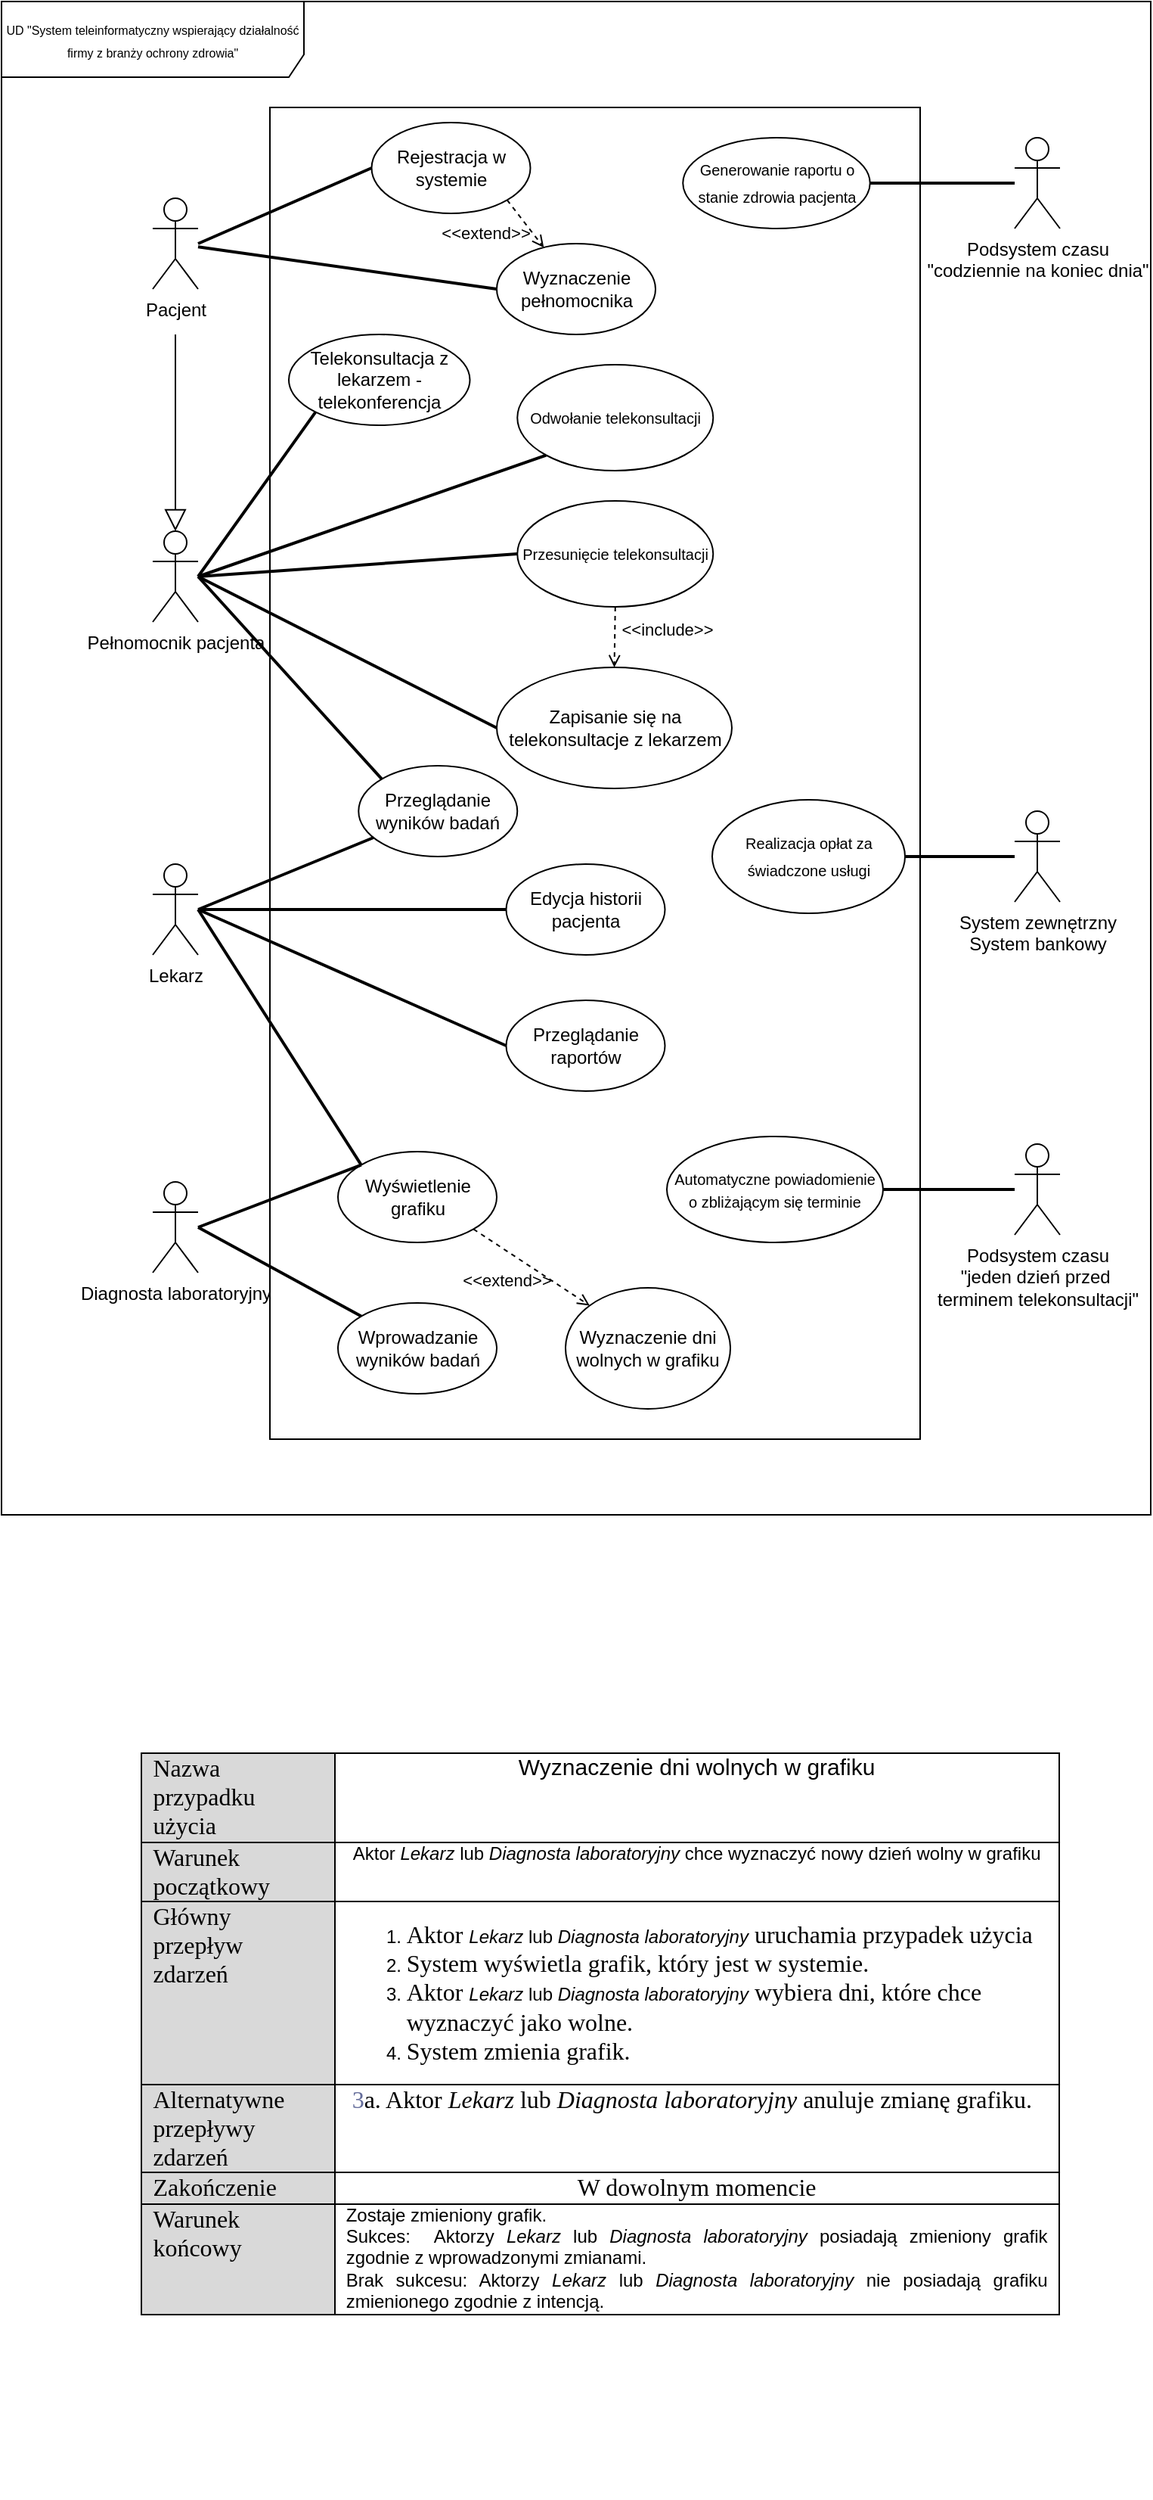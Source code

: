 <mxfile version="24.7.17">
  <diagram name="Strona-1" id="xKgC_s0tg24bXrROsBk1">
    <mxGraphModel dx="1256" dy="801" grid="1" gridSize="10" guides="1" tooltips="1" connect="1" arrows="1" fold="1" page="1" pageScale="1" pageWidth="827" pageHeight="1169" math="0" shadow="0">
      <root>
        <mxCell id="0" />
        <mxCell id="1" parent="0" />
        <mxCell id="y0VxGT4vFNQ9L-C-hIuM-1" value="&lt;font style=&quot;font-size: 8px;&quot;&gt;UD &quot;System teleinformatyczny wspierający działalność firmy z branży ochrony zdrowia&quot;&lt;/font&gt;" style="shape=umlFrame;whiteSpace=wrap;html=1;pointerEvents=0;recursiveResize=0;container=1;collapsible=0;width=200;height=50;align=center;" vertex="1" parent="1">
          <mxGeometry x="40" y="50" width="760" height="1000" as="geometry" />
        </mxCell>
        <mxCell id="y0VxGT4vFNQ9L-C-hIuM-2" value="Pełnomocnik pacjenta" style="shape=umlActor;verticalLabelPosition=bottom;verticalAlign=top;html=1;" vertex="1" parent="y0VxGT4vFNQ9L-C-hIuM-1">
          <mxGeometry x="100" y="350" width="30" height="60" as="geometry" />
        </mxCell>
        <mxCell id="y0VxGT4vFNQ9L-C-hIuM-3" value="Lekarz" style="shape=umlActor;verticalLabelPosition=bottom;verticalAlign=top;html=1;" vertex="1" parent="y0VxGT4vFNQ9L-C-hIuM-1">
          <mxGeometry x="100" y="570" width="30" height="60" as="geometry" />
        </mxCell>
        <mxCell id="y0VxGT4vFNQ9L-C-hIuM-4" value="System zewnętrzny&lt;br&gt;System bankowy" style="shape=umlActor;verticalLabelPosition=bottom;verticalAlign=top;html=1;" vertex="1" parent="y0VxGT4vFNQ9L-C-hIuM-1">
          <mxGeometry x="670" y="535" width="30" height="60" as="geometry" />
        </mxCell>
        <mxCell id="y0VxGT4vFNQ9L-C-hIuM-5" value="&lt;font style=&quot;font-size: 12px;&quot;&gt;Podsystem&lt;font style=&quot;font-size: 12px;&quot;&gt; czasu&lt;/font&gt;&lt;/font&gt;&lt;div&gt;&lt;font style=&quot;font-size: 12px;&quot;&gt;&lt;font style=&quot;font-size: 12px;&quot;&gt;&quot;jeden dzień przed&amp;nbsp;&lt;/font&gt;&lt;/font&gt;&lt;/div&gt;&lt;div&gt;&lt;font style=&quot;font-size: 12px;&quot;&gt;&lt;font style=&quot;font-size: 12px;&quot;&gt;terminem telekonsultacji&quot;&lt;/font&gt;&lt;/font&gt;&lt;/div&gt;" style="shape=umlActor;verticalLabelPosition=bottom;verticalAlign=top;html=1;" vertex="1" parent="y0VxGT4vFNQ9L-C-hIuM-1">
          <mxGeometry x="670" y="755" width="30" height="60" as="geometry" />
        </mxCell>
        <mxCell id="y0VxGT4vFNQ9L-C-hIuM-6" value="Diagnosta laboratoryjny" style="shape=umlActor;verticalLabelPosition=bottom;verticalAlign=top;html=1;" vertex="1" parent="y0VxGT4vFNQ9L-C-hIuM-1">
          <mxGeometry x="100" y="780" width="30" height="60" as="geometry" />
        </mxCell>
        <mxCell id="y0VxGT4vFNQ9L-C-hIuM-7" value="Pacjent" style="shape=umlActor;verticalLabelPosition=bottom;verticalAlign=top;html=1;" vertex="1" parent="y0VxGT4vFNQ9L-C-hIuM-1">
          <mxGeometry x="100" y="130" width="30" height="60" as="geometry" />
        </mxCell>
        <mxCell id="y0VxGT4vFNQ9L-C-hIuM-9" value="" style="html=1;whiteSpace=wrap;" vertex="1" parent="y0VxGT4vFNQ9L-C-hIuM-1">
          <mxGeometry x="177.5" y="70" width="430" height="880" as="geometry" />
        </mxCell>
        <mxCell id="y0VxGT4vFNQ9L-C-hIuM-10" value="&lt;font size=&quot;1&quot;&gt;Automatyczne powiadomienie o zbliżającym się terminie&lt;/font&gt;" style="ellipse;whiteSpace=wrap;html=1;" vertex="1" parent="y0VxGT4vFNQ9L-C-hIuM-1">
          <mxGeometry x="440" y="750" width="143" height="70" as="geometry" />
        </mxCell>
        <mxCell id="y0VxGT4vFNQ9L-C-hIuM-11" value="" style="endArrow=none;startArrow=none;endFill=0;startFill=0;endSize=8;html=1;verticalAlign=bottom;labelBackgroundColor=none;strokeWidth=2;rounded=0;exitX=1;exitY=0.5;exitDx=0;exitDy=0;" edge="1" parent="y0VxGT4vFNQ9L-C-hIuM-1" source="y0VxGT4vFNQ9L-C-hIuM-10" target="y0VxGT4vFNQ9L-C-hIuM-5">
          <mxGeometry width="160" relative="1" as="geometry">
            <mxPoint x="270" y="370" as="sourcePoint" />
            <mxPoint x="430" y="370" as="targetPoint" />
          </mxGeometry>
        </mxCell>
        <mxCell id="y0VxGT4vFNQ9L-C-hIuM-13" value="Wprowadzanie wyników badań" style="ellipse;whiteSpace=wrap;html=1;" vertex="1" parent="y0VxGT4vFNQ9L-C-hIuM-1">
          <mxGeometry x="222.5" y="860" width="105" height="60" as="geometry" />
        </mxCell>
        <mxCell id="y0VxGT4vFNQ9L-C-hIuM-14" value="Wyznaczenie pełnomocnika" style="ellipse;whiteSpace=wrap;html=1;" vertex="1" parent="y0VxGT4vFNQ9L-C-hIuM-1">
          <mxGeometry x="327.5" y="160" width="105" height="60" as="geometry" />
        </mxCell>
        <mxCell id="y0VxGT4vFNQ9L-C-hIuM-15" value="Przeglądanie raportów" style="ellipse;whiteSpace=wrap;html=1;" vertex="1" parent="y0VxGT4vFNQ9L-C-hIuM-1">
          <mxGeometry x="333.75" y="660" width="105" height="60" as="geometry" />
        </mxCell>
        <mxCell id="y0VxGT4vFNQ9L-C-hIuM-16" value="" style="endArrow=none;startArrow=none;endFill=0;startFill=0;endSize=8;html=1;verticalAlign=bottom;labelBackgroundColor=none;strokeWidth=2;rounded=0;entryX=0;entryY=0.5;entryDx=0;entryDy=0;" edge="1" parent="y0VxGT4vFNQ9L-C-hIuM-1" target="y0VxGT4vFNQ9L-C-hIuM-15">
          <mxGeometry width="160" relative="1" as="geometry">
            <mxPoint x="130" y="600" as="sourcePoint" />
            <mxPoint x="395" y="309" as="targetPoint" />
          </mxGeometry>
        </mxCell>
        <mxCell id="y0VxGT4vFNQ9L-C-hIuM-17" value="Wyznaczenie dni wolnych w grafiku" style="ellipse;whiteSpace=wrap;html=1;" vertex="1" parent="y0VxGT4vFNQ9L-C-hIuM-1">
          <mxGeometry x="373" y="850" width="109" height="80" as="geometry" />
        </mxCell>
        <mxCell id="y0VxGT4vFNQ9L-C-hIuM-18" value="Wyświetlenie grafiku" style="ellipse;whiteSpace=wrap;html=1;" vertex="1" parent="y0VxGT4vFNQ9L-C-hIuM-1">
          <mxGeometry x="222.5" y="760" width="105" height="60" as="geometry" />
        </mxCell>
        <mxCell id="y0VxGT4vFNQ9L-C-hIuM-19" value="Edycja historii pacjenta" style="ellipse;whiteSpace=wrap;html=1;" vertex="1" parent="y0VxGT4vFNQ9L-C-hIuM-1">
          <mxGeometry x="333.75" y="570" width="105" height="60" as="geometry" />
        </mxCell>
        <mxCell id="y0VxGT4vFNQ9L-C-hIuM-20" value="&lt;span style=&quot;text-align: start;&quot;&gt;&lt;font style=&quot;font-size: 10px;&quot; face=&quot;Helvetica&quot;&gt;Realizacja opłat za świadczone usługi&lt;/font&gt;&lt;/span&gt;&lt;span style=&quot;font-family: -webkit-standard; font-size: medium; text-align: start;&quot;&gt;&lt;/span&gt;" style="ellipse;whiteSpace=wrap;html=1;" vertex="1" parent="y0VxGT4vFNQ9L-C-hIuM-1">
          <mxGeometry x="470" y="527.5" width="127.5" height="75" as="geometry" />
        </mxCell>
        <mxCell id="y0VxGT4vFNQ9L-C-hIuM-21" value="" style="endArrow=none;startArrow=none;endFill=0;startFill=0;endSize=8;html=1;verticalAlign=bottom;labelBackgroundColor=none;strokeWidth=2;rounded=0;exitX=1;exitY=0.5;exitDx=0;exitDy=0;" edge="1" parent="y0VxGT4vFNQ9L-C-hIuM-1" source="y0VxGT4vFNQ9L-C-hIuM-20" target="y0VxGT4vFNQ9L-C-hIuM-4">
          <mxGeometry width="160" relative="1" as="geometry">
            <mxPoint x="475" y="290.5" as="sourcePoint" />
            <mxPoint x="700" y="290" as="targetPoint" />
          </mxGeometry>
        </mxCell>
        <mxCell id="y0VxGT4vFNQ9L-C-hIuM-22" value="Przeglądanie wyników badań" style="ellipse;whiteSpace=wrap;html=1;" vertex="1" parent="y0VxGT4vFNQ9L-C-hIuM-1">
          <mxGeometry x="236.13" y="505" width="105" height="60" as="geometry" />
        </mxCell>
        <mxCell id="y0VxGT4vFNQ9L-C-hIuM-23" value="" style="endArrow=none;startArrow=none;endFill=0;startFill=0;endSize=8;html=1;verticalAlign=bottom;labelBackgroundColor=none;strokeWidth=2;rounded=0;entryX=0;entryY=0;entryDx=0;entryDy=0;" edge="1" parent="y0VxGT4vFNQ9L-C-hIuM-1" target="y0VxGT4vFNQ9L-C-hIuM-18">
          <mxGeometry width="160" relative="1" as="geometry">
            <mxPoint x="130" y="600" as="sourcePoint" />
            <mxPoint x="435" y="545" as="targetPoint" />
          </mxGeometry>
        </mxCell>
        <mxCell id="y0VxGT4vFNQ9L-C-hIuM-25" value="" style="endArrow=none;startArrow=none;endFill=0;startFill=0;endSize=8;html=1;verticalAlign=bottom;labelBackgroundColor=none;strokeWidth=2;rounded=0;entryX=0;entryY=0.5;entryDx=0;entryDy=0;" edge="1" parent="y0VxGT4vFNQ9L-C-hIuM-1" target="y0VxGT4vFNQ9L-C-hIuM-19" source="y0VxGT4vFNQ9L-C-hIuM-3">
          <mxGeometry width="160" relative="1" as="geometry">
            <mxPoint x="120" y="780" as="sourcePoint" />
            <mxPoint x="365" y="320" as="targetPoint" />
          </mxGeometry>
        </mxCell>
        <mxCell id="y0VxGT4vFNQ9L-C-hIuM-27" value="" style="endArrow=none;startArrow=none;endFill=0;startFill=0;endSize=8;html=1;verticalAlign=bottom;labelBackgroundColor=none;strokeWidth=2;rounded=0;entryX=0;entryY=0;entryDx=0;entryDy=0;" edge="1" parent="y0VxGT4vFNQ9L-C-hIuM-1" target="y0VxGT4vFNQ9L-C-hIuM-13">
          <mxGeometry width="160" relative="1" as="geometry">
            <mxPoint x="130" y="810" as="sourcePoint" />
            <mxPoint x="260" y="700" as="targetPoint" />
          </mxGeometry>
        </mxCell>
        <mxCell id="y0VxGT4vFNQ9L-C-hIuM-28" value="&amp;lt;&amp;lt;extend&amp;gt;&amp;gt;" style="html=1;verticalAlign=bottom;labelBackgroundColor=none;endArrow=open;endFill=0;dashed=1;rounded=0;exitX=1;exitY=1;exitDx=0;exitDy=0;entryX=0;entryY=0;entryDx=0;entryDy=0;" edge="1" parent="y0VxGT4vFNQ9L-C-hIuM-1" source="y0VxGT4vFNQ9L-C-hIuM-18" target="y0VxGT4vFNQ9L-C-hIuM-17">
          <mxGeometry x="-0.095" y="-24" width="160" relative="1" as="geometry">
            <mxPoint x="270" y="290" as="sourcePoint" />
            <mxPoint x="430" y="290" as="targetPoint" />
            <mxPoint as="offset" />
          </mxGeometry>
        </mxCell>
        <mxCell id="y0VxGT4vFNQ9L-C-hIuM-30" value="&amp;lt;&amp;lt;include&amp;gt;&amp;gt;" style="html=1;verticalAlign=bottom;labelBackgroundColor=none;endArrow=open;endFill=0;dashed=1;rounded=0;entryX=0.5;entryY=0;entryDx=0;entryDy=0;exitX=0.5;exitY=1;exitDx=0;exitDy=0;" edge="1" parent="y0VxGT4vFNQ9L-C-hIuM-1" source="y0VxGT4vFNQ9L-C-hIuM-40" target="y0VxGT4vFNQ9L-C-hIuM-46">
          <mxGeometry x="0.183" y="34" width="160" relative="1" as="geometry">
            <mxPoint x="565.0" y="540" as="sourcePoint" />
            <mxPoint x="469" y="645" as="targetPoint" />
            <mxPoint as="offset" />
            <Array as="points" />
          </mxGeometry>
        </mxCell>
        <mxCell id="y0VxGT4vFNQ9L-C-hIuM-31" style="edgeStyle=orthogonalEdgeStyle;rounded=0;orthogonalLoop=1;jettySize=auto;html=1;exitX=0.5;exitY=1;exitDx=0;exitDy=0;" edge="1" parent="y0VxGT4vFNQ9L-C-hIuM-1" source="y0VxGT4vFNQ9L-C-hIuM-9" target="y0VxGT4vFNQ9L-C-hIuM-9">
          <mxGeometry relative="1" as="geometry" />
        </mxCell>
        <mxCell id="y0VxGT4vFNQ9L-C-hIuM-32" value="&lt;font style=&quot;font-size: 12px;&quot;&gt;Podsystem&lt;font style=&quot;font-size: 12px;&quot;&gt; czasu&lt;/font&gt;&lt;/font&gt;&lt;div&gt;&lt;font style=&quot;font-size: 12px;&quot;&gt;&lt;font style=&quot;font-size: 12px;&quot;&gt;&quot;codziennie na koniec dnia&quot;&lt;/font&gt;&lt;/font&gt;&lt;/div&gt;" style="shape=umlActor;verticalLabelPosition=bottom;verticalAlign=top;html=1;" vertex="1" parent="y0VxGT4vFNQ9L-C-hIuM-1">
          <mxGeometry x="670" y="90" width="30" height="60" as="geometry" />
        </mxCell>
        <mxCell id="y0VxGT4vFNQ9L-C-hIuM-33" value="&lt;font size=&quot;1&quot;&gt;Generowanie raportu o stanie zdrowia pacjenta&lt;/font&gt;&lt;span style=&quot;font-family: -webkit-standard; font-size: medium; text-align: start;&quot;&gt;&lt;/span&gt;" style="ellipse;whiteSpace=wrap;html=1;" vertex="1" parent="y0VxGT4vFNQ9L-C-hIuM-1">
          <mxGeometry x="450.62" y="90" width="123.75" height="60" as="geometry" />
        </mxCell>
        <mxCell id="y0VxGT4vFNQ9L-C-hIuM-34" value="" style="endArrow=none;startArrow=none;endFill=0;startFill=0;endSize=8;html=1;verticalAlign=bottom;labelBackgroundColor=none;strokeWidth=2;rounded=0;exitX=1;exitY=0.5;exitDx=0;exitDy=0;" edge="1" parent="y0VxGT4vFNQ9L-C-hIuM-1" source="y0VxGT4vFNQ9L-C-hIuM-33" target="y0VxGT4vFNQ9L-C-hIuM-32">
          <mxGeometry width="160" relative="1" as="geometry">
            <mxPoint x="547.5" y="779.66" as="sourcePoint" />
            <mxPoint x="668.5" y="779.66" as="targetPoint" />
          </mxGeometry>
        </mxCell>
        <mxCell id="y0VxGT4vFNQ9L-C-hIuM-39" value="" style="endArrow=none;startArrow=none;endFill=0;startFill=0;endSize=8;html=1;verticalAlign=bottom;labelBackgroundColor=none;strokeWidth=2;rounded=0;" edge="1" parent="y0VxGT4vFNQ9L-C-hIuM-1" target="y0VxGT4vFNQ9L-C-hIuM-22">
          <mxGeometry width="160" relative="1" as="geometry">
            <mxPoint x="130" y="600" as="sourcePoint" />
            <mxPoint x="320" y="750" as="targetPoint" />
          </mxGeometry>
        </mxCell>
        <mxCell id="y0VxGT4vFNQ9L-C-hIuM-40" value="&lt;font size=&quot;1&quot;&gt;Przesunięcie telekonsultacji&lt;/font&gt;" style="ellipse;whiteSpace=wrap;html=1;" vertex="1" parent="y0VxGT4vFNQ9L-C-hIuM-1">
          <mxGeometry x="341.13" y="330" width="129.5" height="70" as="geometry" />
        </mxCell>
        <mxCell id="y0VxGT4vFNQ9L-C-hIuM-42" value="Rejestracja w systemie" style="ellipse;whiteSpace=wrap;html=1;" vertex="1" parent="y0VxGT4vFNQ9L-C-hIuM-1">
          <mxGeometry x="244.75" y="80" width="105" height="60" as="geometry" />
        </mxCell>
        <mxCell id="y0VxGT4vFNQ9L-C-hIuM-43" value="" style="endArrow=none;startArrow=none;endFill=0;startFill=0;endSize=8;html=1;verticalAlign=bottom;labelBackgroundColor=none;strokeWidth=2;rounded=0;entryX=0;entryY=0.5;entryDx=0;entryDy=0;" edge="1" parent="y0VxGT4vFNQ9L-C-hIuM-1" target="y0VxGT4vFNQ9L-C-hIuM-42">
          <mxGeometry width="160" relative="1" as="geometry">
            <mxPoint x="130" y="160" as="sourcePoint" />
            <mxPoint x="318" y="509" as="targetPoint" />
            <Array as="points" />
          </mxGeometry>
        </mxCell>
        <mxCell id="y0VxGT4vFNQ9L-C-hIuM-44" value="&amp;lt;&amp;lt;extend&amp;gt;&amp;gt;" style="html=1;verticalAlign=bottom;labelBackgroundColor=none;endArrow=open;endFill=0;dashed=1;rounded=0;exitX=1;exitY=1;exitDx=0;exitDy=0;" edge="1" parent="y0VxGT4vFNQ9L-C-hIuM-1" source="y0VxGT4vFNQ9L-C-hIuM-42" target="y0VxGT4vFNQ9L-C-hIuM-14">
          <mxGeometry x="-0.224" y="-31" width="160" relative="1" as="geometry">
            <mxPoint x="313.334" y="320.005" as="sourcePoint" />
            <mxPoint x="285" y="820.02" as="targetPoint" />
            <mxPoint x="1" as="offset" />
          </mxGeometry>
        </mxCell>
        <mxCell id="y0VxGT4vFNQ9L-C-hIuM-45" value="" style="endArrow=block;endFill=0;endSize=12;html=1;rounded=0;" edge="1" parent="y0VxGT4vFNQ9L-C-hIuM-1" target="y0VxGT4vFNQ9L-C-hIuM-2">
          <mxGeometry width="160" relative="1" as="geometry">
            <mxPoint x="115" y="220" as="sourcePoint" />
            <mxPoint x="105" y="230" as="targetPoint" />
            <Array as="points" />
          </mxGeometry>
        </mxCell>
        <mxCell id="y0VxGT4vFNQ9L-C-hIuM-46" value="Zapisanie się na telekonsultacje z lekarzem" style="ellipse;whiteSpace=wrap;html=1;" vertex="1" parent="y0VxGT4vFNQ9L-C-hIuM-1">
          <mxGeometry x="327.5" y="440" width="155.5" height="80" as="geometry" />
        </mxCell>
        <mxCell id="y0VxGT4vFNQ9L-C-hIuM-52" value="Telekonsultacja z lekarzem - telekonferencja" style="ellipse;whiteSpace=wrap;html=1;" vertex="1" parent="y0VxGT4vFNQ9L-C-hIuM-1">
          <mxGeometry x="190" y="220" width="119.75" height="60" as="geometry" />
        </mxCell>
        <mxCell id="y0VxGT4vFNQ9L-C-hIuM-56" value="" style="endArrow=none;startArrow=none;endFill=0;startFill=0;endSize=8;html=1;verticalAlign=bottom;labelBackgroundColor=none;strokeWidth=2;rounded=0;entryX=0;entryY=0;entryDx=0;entryDy=0;" edge="1" parent="y0VxGT4vFNQ9L-C-hIuM-1" target="y0VxGT4vFNQ9L-C-hIuM-22">
          <mxGeometry width="160" relative="1" as="geometry">
            <mxPoint x="130" y="380" as="sourcePoint" />
            <mxPoint x="255" y="479" as="targetPoint" />
          </mxGeometry>
        </mxCell>
        <mxCell id="y0VxGT4vFNQ9L-C-hIuM-57" value="" style="endArrow=none;startArrow=none;endFill=0;startFill=0;endSize=8;html=1;verticalAlign=bottom;labelBackgroundColor=none;strokeWidth=2;rounded=0;entryX=0;entryY=0;entryDx=0;entryDy=0;" edge="1" parent="y0VxGT4vFNQ9L-C-hIuM-1" target="y0VxGT4vFNQ9L-C-hIuM-18">
          <mxGeometry width="160" relative="1" as="geometry">
            <mxPoint x="130" y="810" as="sourcePoint" />
            <mxPoint x="330" y="799" as="targetPoint" />
          </mxGeometry>
        </mxCell>
        <mxCell id="y0VxGT4vFNQ9L-C-hIuM-49" value="" style="endArrow=none;startArrow=none;endFill=0;startFill=0;endSize=8;html=1;verticalAlign=bottom;labelBackgroundColor=none;strokeWidth=2;rounded=0;entryX=0;entryY=0.5;entryDx=0;entryDy=0;" edge="1" parent="y0VxGT4vFNQ9L-C-hIuM-1" source="y0VxGT4vFNQ9L-C-hIuM-7" target="y0VxGT4vFNQ9L-C-hIuM-14">
          <mxGeometry width="160" relative="1" as="geometry">
            <mxPoint x="120" y="350" as="sourcePoint" />
            <mxPoint x="290" y="380" as="targetPoint" />
          </mxGeometry>
        </mxCell>
        <mxCell id="y0VxGT4vFNQ9L-C-hIuM-50" value="" style="endArrow=none;startArrow=none;endFill=0;startFill=0;endSize=8;html=1;verticalAlign=bottom;labelBackgroundColor=none;strokeWidth=2;rounded=0;entryX=0;entryY=0.5;entryDx=0;entryDy=0;" edge="1" parent="y0VxGT4vFNQ9L-C-hIuM-1" target="y0VxGT4vFNQ9L-C-hIuM-40">
          <mxGeometry width="160" relative="1" as="geometry">
            <mxPoint x="130" y="380" as="sourcePoint" />
            <mxPoint x="239" y="210" as="targetPoint" />
          </mxGeometry>
        </mxCell>
        <mxCell id="y0VxGT4vFNQ9L-C-hIuM-48" value="" style="endArrow=none;startArrow=none;endFill=0;startFill=0;endSize=8;html=1;verticalAlign=bottom;labelBackgroundColor=none;strokeWidth=2;rounded=0;entryX=0;entryY=0.5;entryDx=0;entryDy=0;" edge="1" parent="y0VxGT4vFNQ9L-C-hIuM-1" target="y0VxGT4vFNQ9L-C-hIuM-46">
          <mxGeometry width="160" relative="1" as="geometry">
            <mxPoint x="130" y="380" as="sourcePoint" />
            <mxPoint x="420" y="250" as="targetPoint" />
          </mxGeometry>
        </mxCell>
        <mxCell id="y0VxGT4vFNQ9L-C-hIuM-59" value="" style="endArrow=none;startArrow=none;endFill=0;startFill=0;endSize=8;html=1;verticalAlign=bottom;labelBackgroundColor=none;strokeWidth=2;rounded=0;entryX=0;entryY=1;entryDx=0;entryDy=0;" edge="1" parent="y0VxGT4vFNQ9L-C-hIuM-1" target="y0VxGT4vFNQ9L-C-hIuM-52">
          <mxGeometry width="160" relative="1" as="geometry">
            <mxPoint x="130" y="380" as="sourcePoint" />
            <mxPoint x="325" y="345" as="targetPoint" />
          </mxGeometry>
        </mxCell>
        <mxCell id="y0VxGT4vFNQ9L-C-hIuM-61" value="&lt;font size=&quot;1&quot;&gt;Odwołanie telekonsultacji&lt;/font&gt;" style="ellipse;whiteSpace=wrap;html=1;" vertex="1" parent="y0VxGT4vFNQ9L-C-hIuM-1">
          <mxGeometry x="341.13" y="240" width="129.5" height="70" as="geometry" />
        </mxCell>
        <mxCell id="y0VxGT4vFNQ9L-C-hIuM-47" value="&lt;table style=&quot;caret-color: rgb(0, 0, 0); color: rgb(0, 0, 0); font-style: normal; font-variant-caps: normal; font-weight: 400; letter-spacing: normal; text-transform: none; word-spacing: 0px; -webkit-text-stroke-width: 0px; text-decoration: none; border-collapse: collapse;&quot; cellpadding=&quot;0&quot; cellspacing=&quot;0&quot; border=&quot;0&quot; class=&quot;MsoNormalTable&quot;&gt;&lt;tbody&gt;&lt;tr&gt;&lt;td style=&quot;width: 99pt; border: 1pt solid black; background: rgb(217, 217, 217); padding: 0cm 5.4pt;&quot; valign=&quot;top&quot; width=&quot;132&quot;&gt;&lt;p style=&quot;margin: 0cm; font-size: 12pt; font-family: Calibri, sans-serif; text-align: justify;&quot; class=&quot;MsoNormal&quot;&gt;&lt;span style=&quot;font-family: Poppins; color: black;&quot;&gt;Nazwa przypadku użycia&lt;/span&gt;&lt;span style=&quot;font-size: 10pt; font-family: Poppins; color: rgb(100, 108, 154);&quot;&gt;&lt;/span&gt;&lt;/p&gt;&lt;/td&gt;&lt;td style=&quot;text-align: center; width: 354pt; border-width: 1pt 1pt 1pt medium; border-style: solid solid solid none; border-color: black black black currentcolor; border-image: none; padding: 0cm 5.4pt;&quot; valign=&quot;top&quot; width=&quot;472&quot;&gt;&lt;span style=&quot;font-size: 15px;&quot;&gt;Wyznaczenie dni wolnych w grafiku&lt;/span&gt;&lt;/td&gt;&lt;/tr&gt;&lt;tr&gt;&lt;td style=&quot;width: 99pt; border-width: medium 1pt 1pt; border-style: none solid solid; border-color: currentcolor black black; border-image: none; background: rgb(217, 217, 217); padding: 0cm 5.4pt;&quot; valign=&quot;top&quot; width=&quot;132&quot;&gt;&lt;p style=&quot;margin: 0cm; font-size: 12pt; font-family: Calibri, sans-serif; text-align: justify;&quot; class=&quot;MsoNormal&quot;&gt;&lt;span style=&quot;font-family: Poppins; color: black;&quot;&gt;Warunek początkowy&lt;/span&gt;&lt;span style=&quot;font-size: 10pt; font-family: Poppins; color: rgb(100, 108, 154);&quot;&gt;&lt;/span&gt;&lt;/p&gt;&lt;/td&gt;&lt;td style=&quot;text-align: center; width: 354pt; border-width: medium 1pt 1pt medium; border-style: none solid solid none; border-color: currentcolor black black currentcolor; padding: 0cm 5.4pt;&quot; valign=&quot;top&quot; width=&quot;472&quot;&gt;Aktor &lt;i&gt;Lekarz &lt;/i&gt;lub &lt;i&gt;Diagnosta laboratoryjny&lt;/i&gt;&amp;nbsp;chce wyznaczyć nowy dzień wolny w grafiku&lt;/td&gt;&lt;/tr&gt;&lt;tr&gt;&lt;td style=&quot;width: 99pt; border-width: medium 1pt 1pt; border-style: none solid solid; border-color: currentcolor black black; border-image: none; background: rgb(217, 217, 217); padding: 0cm 5.4pt;&quot; valign=&quot;top&quot; width=&quot;132&quot;&gt;&lt;p style=&quot;margin: 0cm; font-size: 12pt; font-family: Calibri, sans-serif; text-align: justify;&quot; class=&quot;MsoNormal&quot;&gt;&lt;span style=&quot;font-family: Poppins; color: black;&quot;&gt;Główny przepływ zdarzeń&lt;/span&gt;&lt;span style=&quot;font-size: 10pt; font-family: Poppins; color: rgb(100, 108, 154);&quot;&gt;&lt;/span&gt;&lt;/p&gt;&lt;/td&gt;&lt;td style=&quot;width: 354pt; border-width: medium 1pt 1pt medium; border-style: none solid solid none; border-color: currentcolor black black currentcolor; padding: 0cm 5.4pt;&quot; valign=&quot;top&quot; width=&quot;472&quot;&gt;&lt;ol&gt;&lt;li&gt;&lt;font size=&quot;3&quot; face=&quot;Poppins&quot;&gt;Aktor&amp;nbsp;&lt;i style=&quot;font-family: Helvetica; font-size: 12px; text-align: center;&quot;&gt;Lekarz&amp;nbsp;&lt;/i&gt;&lt;span style=&quot;font-family: Helvetica; font-size: 12px; text-align: center;&quot;&gt;lub&amp;nbsp;&lt;/span&gt;&lt;i style=&quot;font-family: Helvetica; font-size: 12px; text-align: center;&quot;&gt;Diagnosta laboratoryjny&lt;/i&gt;&amp;nbsp;uruchamia przypadek użycia&lt;/font&gt;&lt;/li&gt;&lt;li&gt;&lt;font size=&quot;3&quot; face=&quot;Poppins&quot;&gt;System wyświetla grafik, który jest w systemie.&lt;/font&gt;&lt;/li&gt;&lt;li&gt;&lt;font size=&quot;3&quot; face=&quot;Poppins&quot;&gt;Aktor&amp;nbsp;&lt;i style=&quot;font-family: Helvetica; font-size: 12px; text-align: center;&quot;&gt;Lekarz&amp;nbsp;&lt;/i&gt;&lt;span style=&quot;font-family: Helvetica; font-size: 12px; text-align: center;&quot;&gt;lub&amp;nbsp;&lt;/span&gt;&lt;i style=&quot;font-family: Helvetica; font-size: 12px; text-align: center;&quot;&gt;Diagnosta laboratoryjny&lt;/i&gt;&amp;nbsp;wybiera dni, które chce wyznaczyć jako wolne.&lt;/font&gt;&lt;/li&gt;&lt;li&gt;&lt;font size=&quot;3&quot; face=&quot;Poppins&quot;&gt;System zmienia grafik.&lt;/font&gt;&lt;/li&gt;&lt;/ol&gt;&lt;/td&gt;&lt;/tr&gt;&lt;tr&gt;&lt;td style=&quot;width: 99pt; border-width: medium 1pt 1pt; border-style: none solid solid; border-color: currentcolor black black; border-image: none; background: rgb(217, 217, 217); padding: 0cm 5.4pt;&quot; valign=&quot;top&quot; width=&quot;132&quot;&gt;&lt;p style=&quot;margin: 0cm; font-size: 12pt; font-family: Calibri, sans-serif; text-align: justify;&quot; class=&quot;MsoNormal&quot;&gt;&lt;span style=&quot;font-family: Poppins; color: black;&quot;&gt;Alternatywne przepływy zdarzeń&lt;/span&gt;&lt;span style=&quot;font-size: 10pt; font-family: Poppins; color: rgb(100, 108, 154);&quot;&gt;&lt;/span&gt;&lt;/p&gt;&lt;/td&gt;&lt;td style=&quot;width: 354pt; border-width: medium 1pt 1pt medium; border-style: none solid solid none; border-color: currentcolor black black currentcolor; padding: 0cm 5.4pt;&quot; valign=&quot;top&quot; width=&quot;472&quot;&gt;&lt;div&gt;&lt;font size=&quot;3&quot; face=&quot;Poppins&quot;&gt;&lt;font style=&quot;white-space: pre;&quot; color=&quot;#646c9a&quot;&gt; 3&lt;/font&gt;&lt;span style=&quot;white-space: pre;&quot;&gt;a. Aktor &lt;i&gt;Lekarz &lt;/i&gt;lub &lt;i&gt;Diagnosta laboratoryjny&lt;/i&gt; anuluje zmianę grafiku.&lt;/span&gt;&lt;/font&gt;&lt;/div&gt;&lt;/td&gt;&lt;/tr&gt;&lt;tr&gt;&lt;td style=&quot;width: 99pt; border-width: medium 1pt 1pt; border-style: none solid solid; border-color: currentcolor black black; border-image: none; background: rgb(217, 217, 217); padding: 0cm 5.4pt;&quot; valign=&quot;top&quot; width=&quot;132&quot;&gt;&lt;p style=&quot;margin: 0cm; font-size: 12pt; font-family: Calibri, sans-serif; text-align: justify;&quot; class=&quot;MsoNormal&quot;&gt;&lt;span style=&quot;font-family: Poppins; color: black;&quot;&gt;Zakończenie&lt;/span&gt;&lt;span style=&quot;font-size: 10pt; font-family: Poppins; color: rgb(100, 108, 154);&quot;&gt;&lt;/span&gt;&lt;/p&gt;&lt;/td&gt;&lt;td style=&quot;text-align: center; width: 354pt; border-width: medium 1pt 1pt medium; border-style: none solid solid none; border-color: currentcolor black black currentcolor; padding: 0cm 5.4pt;&quot; valign=&quot;top&quot; width=&quot;472&quot;&gt;&lt;font size=&quot;3&quot; face=&quot;Poppins&quot;&gt;W dowolnym momencie&lt;/font&gt;&lt;/td&gt;&lt;/tr&gt;&lt;tr&gt;&lt;td style=&quot;width: 99pt; border-width: medium 1pt 1pt; border-style: none solid solid; border-color: currentcolor black black; border-image: none; background: rgb(217, 217, 217); padding: 0cm 5.4pt;&quot; valign=&quot;top&quot; width=&quot;132&quot;&gt;&lt;p style=&quot;margin: 0cm; font-size: 12pt; font-family: Calibri, sans-serif; text-align: justify;&quot; class=&quot;MsoNormal&quot;&gt;&lt;span style=&quot;font-family: Poppins; color: black;&quot;&gt;Warunek końcowy&lt;/span&gt;&lt;span style=&quot;font-size: 10pt; font-family: Poppins; color: rgb(100, 108, 154);&quot;&gt;&lt;/span&gt;&lt;/p&gt;&lt;/td&gt;&lt;td style=&quot;text-align: justify; width: 354pt; border-width: medium 1pt 1pt medium; border-style: none solid solid none; border-color: currentcolor black black currentcolor; padding: 0cm 5.4pt;&quot; valign=&quot;top&quot; width=&quot;472&quot;&gt;Zostaje zmieniony grafik.&lt;br&gt;Sukces:&lt;span style=&quot;white-space: pre;&quot;&gt;&#x9;&lt;/span&gt;Aktorzy&amp;nbsp;&lt;i style=&quot;text-align: center;&quot;&gt;Lekarz&amp;nbsp;&lt;/i&gt;&lt;span style=&quot;text-align: center;&quot;&gt;lub&amp;nbsp;&lt;/span&gt;&lt;i style=&quot;text-align: center;&quot;&gt;Diagnosta laboratoryjny&lt;/i&gt;&lt;span style=&quot;text-align: center;&quot;&gt;&amp;nbsp;posiadają zmieniony grafik zgodnie z wprowadzonymi zmianami.&lt;/span&gt;&lt;br&gt;Brak sukcesu: Aktorzy&amp;nbsp;&lt;i style=&quot;text-align: center;&quot;&gt;Lekarz&amp;nbsp;&lt;/i&gt;&lt;span style=&quot;text-align: center;&quot;&gt;lub&amp;nbsp;&lt;/span&gt;&lt;i style=&quot;text-align: center;&quot;&gt;Diagnosta laboratoryjny &lt;/i&gt;&lt;span style=&quot;text-align: center;&quot;&gt;nie posiadają grafiku zmienionego zgodnie z intencją.&lt;/span&gt;&lt;br&gt;&lt;/td&gt;&lt;/tr&gt;&lt;/tbody&gt;&lt;/table&gt;" style="text;whiteSpace=wrap;html=1;" vertex="1" parent="1">
          <mxGeometry x="130" y="1200" width="610" height="500" as="geometry" />
        </mxCell>
        <mxCell id="y0VxGT4vFNQ9L-C-hIuM-62" value="" style="endArrow=none;startArrow=none;endFill=0;startFill=0;endSize=8;html=1;verticalAlign=bottom;labelBackgroundColor=none;strokeWidth=2;rounded=0;entryX=0;entryY=1;entryDx=0;entryDy=0;" edge="1" parent="1" target="y0VxGT4vFNQ9L-C-hIuM-61">
          <mxGeometry width="160" relative="1" as="geometry">
            <mxPoint x="170" y="430" as="sourcePoint" />
            <mxPoint x="430" y="415" as="targetPoint" />
          </mxGeometry>
        </mxCell>
      </root>
    </mxGraphModel>
  </diagram>
</mxfile>

